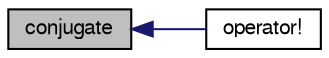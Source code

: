 digraph "conjugate"
{
  bgcolor="transparent";
  edge [fontname="FreeSans",fontsize="10",labelfontname="FreeSans",labelfontsize="10"];
  node [fontname="FreeSans",fontsize="10",shape=record];
  rankdir="LR";
  Node5205 [label="conjugate",height=0.2,width=0.4,color="black", fillcolor="grey75", style="filled", fontcolor="black"];
  Node5205 -> Node5206 [dir="back",color="midnightblue",fontsize="10",style="solid",fontname="FreeSans"];
  Node5206 [label="operator!",height=0.2,width=0.4,color="black",URL="$a27630.html#ae2be8f6df4563c3f97db677cb0039d25"];
}
